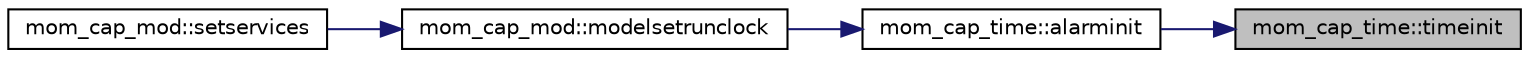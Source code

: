 digraph "mom_cap_time::timeinit"
{
 // INTERACTIVE_SVG=YES
 // LATEX_PDF_SIZE
  edge [fontname="Helvetica",fontsize="10",labelfontname="Helvetica",labelfontsize="10"];
  node [fontname="Helvetica",fontsize="10",shape=record];
  rankdir="RL";
  Node1 [label="mom_cap_time::timeinit",height=0.2,width=0.4,color="black", fillcolor="grey75", style="filled", fontcolor="black",tooltip="Creates the ESMF_Time object corresponding to the given input time, given in YMD (Year Month Day) and..."];
  Node1 -> Node2 [dir="back",color="midnightblue",fontsize="10",style="solid",fontname="Helvetica"];
  Node2 [label="mom_cap_time::alarminit",height=0.2,width=0.4,color="black", fillcolor="white", style="filled",URL="$namespacemom__cap__time.html#ac1f11e3e92c39346ad3815dd10758208",tooltip="Setup an alarm in a clock. The ringtime sent to AlarmCreate MUST be the next alarm time...."];
  Node2 -> Node3 [dir="back",color="midnightblue",fontsize="10",style="solid",fontname="Helvetica"];
  Node3 [label="mom_cap_mod::modelsetrunclock",height=0.2,width=0.4,color="black", fillcolor="white", style="filled",URL="$namespacemom__cap__mod.html#a5ac6a66c943ef7933973ed155a81dd91",tooltip=" "];
  Node3 -> Node4 [dir="back",color="midnightblue",fontsize="10",style="solid",fontname="Helvetica"];
  Node4 [label="mom_cap_mod::setservices",height=0.2,width=0.4,color="black", fillcolor="white", style="filled",URL="$namespacemom__cap__mod.html#ae0439afc4c901d9850515768bdaaed09",tooltip="NUOPC SetService method is the only public entry point. SetServices registers all of the user-provide..."];
}
